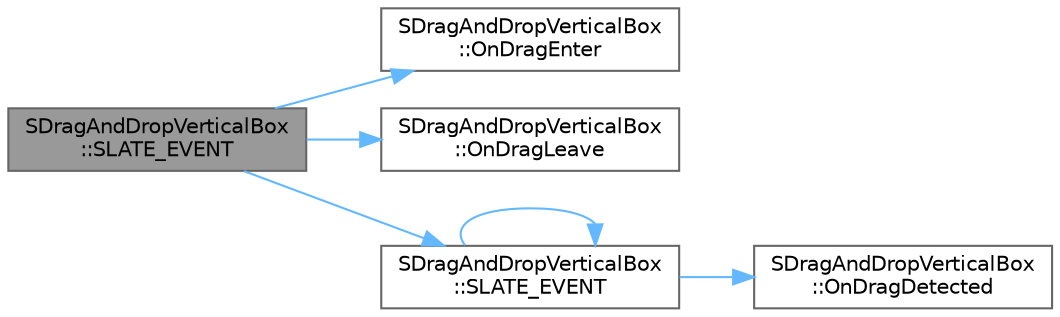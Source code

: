 digraph "SDragAndDropVerticalBox::SLATE_EVENT"
{
 // INTERACTIVE_SVG=YES
 // LATEX_PDF_SIZE
  bgcolor="transparent";
  edge [fontname=Helvetica,fontsize=10,labelfontname=Helvetica,labelfontsize=10];
  node [fontname=Helvetica,fontsize=10,shape=box,height=0.2,width=0.4];
  rankdir="LR";
  Node1 [id="Node000001",label="SDragAndDropVerticalBox\l::SLATE_EVENT",height=0.2,width=0.4,color="gray40", fillcolor="grey60", style="filled", fontcolor="black",tooltip=" "];
  Node1 -> Node2 [id="edge1_Node000001_Node000002",color="steelblue1",style="solid",tooltip=" "];
  Node2 [id="Node000002",label="SDragAndDropVerticalBox\l::OnDragEnter",height=0.2,width=0.4,color="grey40", fillcolor="white", style="filled",URL="$d8/d13/classSDragAndDropVerticalBox.html#a96242100bafbcb482e45b6d728980d25",tooltip="Called during drag and drop when the drag enters a widget."];
  Node1 -> Node3 [id="edge2_Node000001_Node000003",color="steelblue1",style="solid",tooltip=" "];
  Node3 [id="Node000003",label="SDragAndDropVerticalBox\l::OnDragLeave",height=0.2,width=0.4,color="grey40", fillcolor="white", style="filled",URL="$d8/d13/classSDragAndDropVerticalBox.html#a5ada9b2507223072afbec6f14ede1f47",tooltip="Called during drag and drop when the drag leaves a widget."];
  Node1 -> Node4 [id="edge3_Node000001_Node000004",color="steelblue1",style="solid",tooltip=" "];
  Node4 [id="Node000004",label="SDragAndDropVerticalBox\l::SLATE_EVENT",height=0.2,width=0.4,color="grey40", fillcolor="white", style="filled",URL="$d8/d13/classSDragAndDropVerticalBox.html#a3009178b9af54c45ec0ea5d0eee3bbe5",tooltip="Perform a drop operation onto the target row widget Most commonly used for executing a re-ordering an..."];
  Node4 -> Node5 [id="edge4_Node000004_Node000005",color="steelblue1",style="solid",tooltip=" "];
  Node5 [id="Node000005",label="SDragAndDropVerticalBox\l::OnDragDetected",height=0.2,width=0.4,color="grey40", fillcolor="white", style="filled",URL="$d8/d13/classSDragAndDropVerticalBox.html#ab245aa622cd12051ee2e45876d34dd4c",tooltip="Called when Slate detects that a widget started to be dragged."];
  Node4 -> Node4 [id="edge5_Node000004_Node000004",color="steelblue1",style="solid",tooltip=" "];
}
